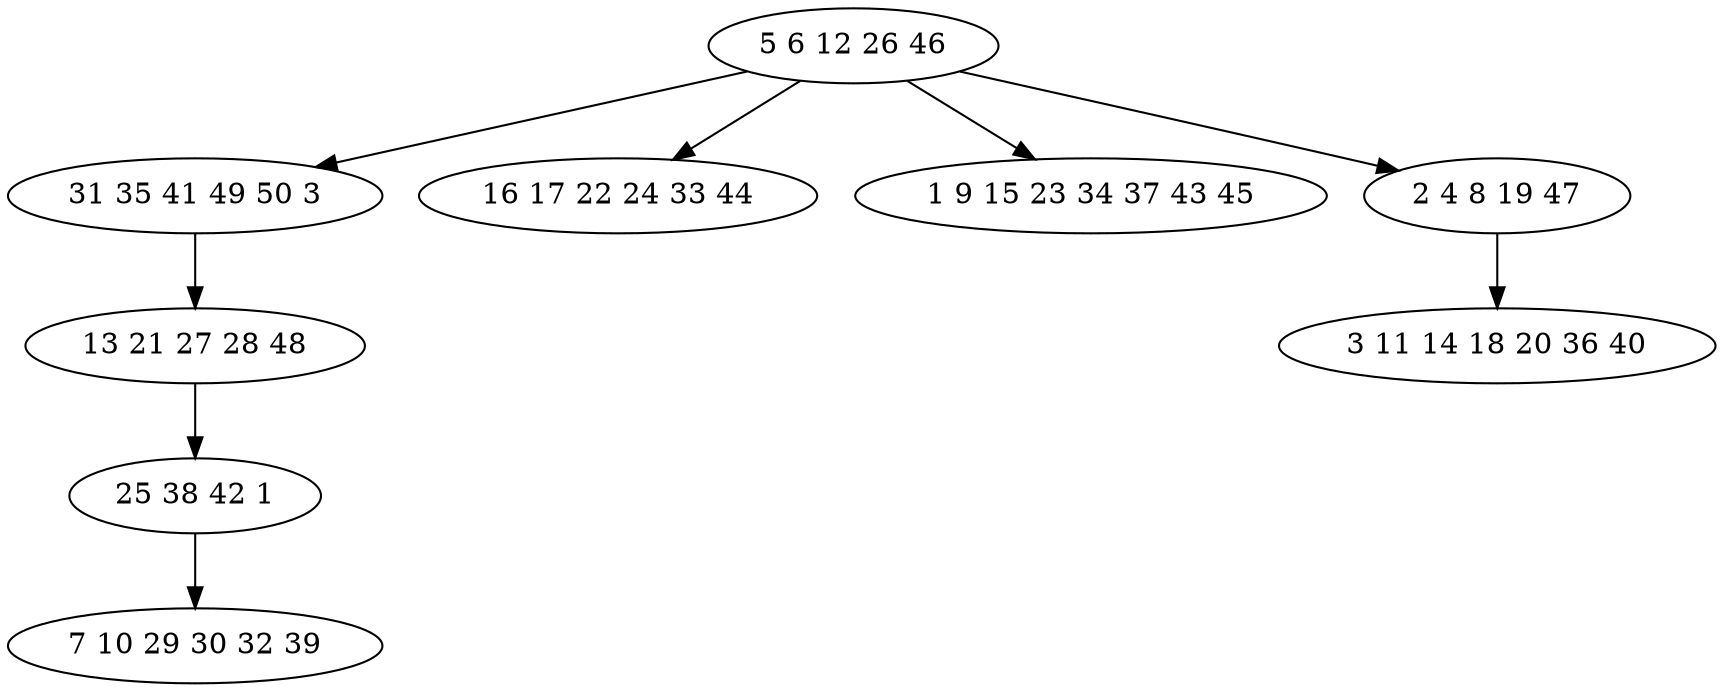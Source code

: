 digraph true_tree {
	"0" -> "1"
	"0" -> "2"
	"0" -> "3"
	"1" -> "4"
	"0" -> "5"
	"5" -> "6"
	"4" -> "7"
	"7" -> "8"
	"0" [label="5 6 12 26 46"];
	"1" [label="31 35 41 49 50 3"];
	"2" [label="16 17 22 24 33 44"];
	"3" [label="1 9 15 23 34 37 43 45"];
	"4" [label="13 21 27 28 48"];
	"5" [label="2 4 8 19 47"];
	"6" [label="3 11 14 18 20 36 40"];
	"7" [label="25 38 42 1"];
	"8" [label="7 10 29 30 32 39"];
}
